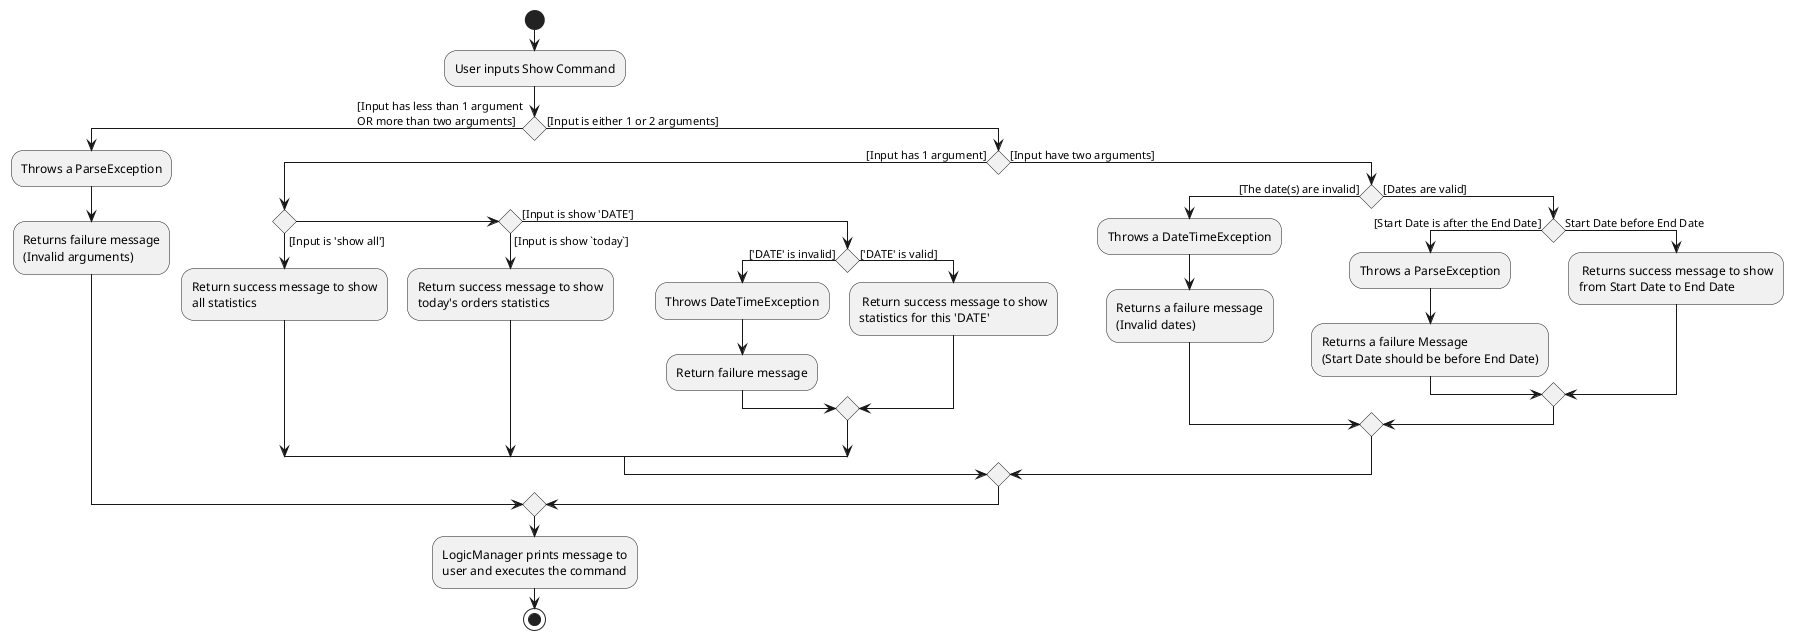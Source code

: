 @startuml
start
:User inputs Show Command;

If () then ([Input has less than 1 argument
OR more than two arguments])
    :Throws a ParseException;
    :Returns failure message
    (Invalid arguments);
else ([Input is either 1 or 2 arguments])
    If () then ([Input has 1 argument])
        If () then ([Input is 'show all'])
            :Return success message to show
            all statistics;
        else If() then ([Input is show `today`])
            :Return success message to show
            today's orders statistics;
        else ([Input is show 'DATE'])
            If() then (['DATE' is invalid])
                :Throws DateTimeException;
                :Return failure message;
            else (['DATE' is valid])
                : Return success message to show
                statistics for this 'DATE';
            endif
        endif
    else ([Input have two arguments])
        If () then ([The date(s) are invalid])
            :Throws a DateTimeException;
            :Returns a failure message
            (Invalid dates);
        else ([Dates are valid])
            If () then ([Start Date is after the End Date])
                :Throws a ParseException;
                :Returns a failure Message
                (Start Date should be before End Date);
            else (Start Date before End Date)
                : Returns success message to show
                from Start Date to End Date;
            endif
        endif
    endif
endif
:LogicManager prints message to
user and executes the command;
stop
@enduml
